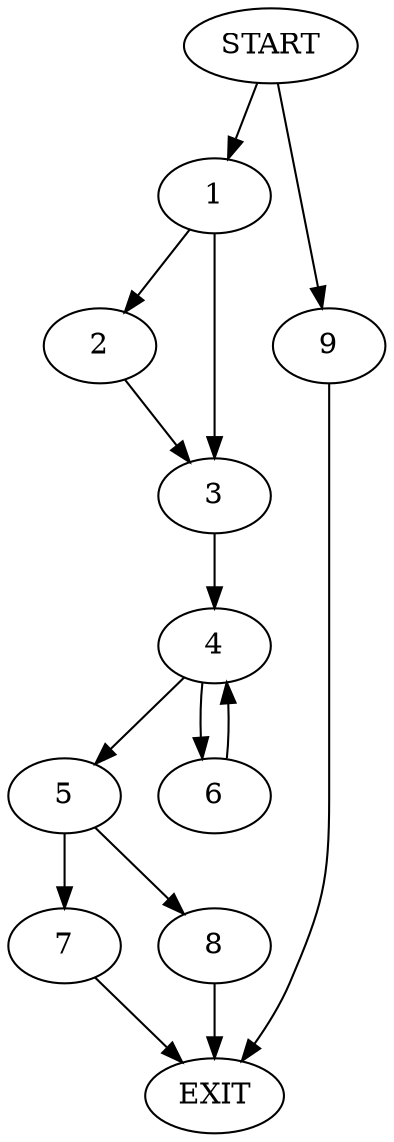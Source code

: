 digraph {
0 [label="START"]
10 [label="EXIT"]
0 -> 1
1 -> 2
1 -> 3
3 -> 4
2 -> 3
4 -> 5
4 -> 6
6 -> 4
5 -> 7
5 -> 8
7 -> 10
8 -> 10
0 -> 9
9 -> 10
}
